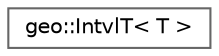 digraph "Graphical Class Hierarchy"
{
 // LATEX_PDF_SIZE
  bgcolor="transparent";
  edge [fontname=Helvetica,fontsize=10,labelfontname=Helvetica,labelfontsize=10];
  node [fontname=Helvetica,fontsize=10,shape=box,height=0.2,width=0.4];
  rankdir="LR";
  Node0 [id="Node000000",label="geo::IntvlT\< T \>",height=0.2,width=0.4,color="grey40", fillcolor="white", style="filled",URL="$classgeo_1_1_intvl_t.html",tooltip="Interval."];
}
